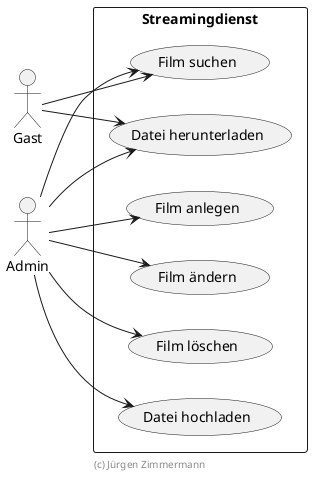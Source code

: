 ' Copyright (C) 2019 - present Juergen Zimmermann, Hochschule Karlsruhe
'
' This program is free software: you can redistribute it and/or modify
' it under the terms of the GNU General Public License as published by
' the Free Software Foundation, either version 3 of the License, or
' (at your option) any later version.
'
' This program is distributed in the hope that it will be useful,
' but WITHOUT ANY WARRANTY; without even the implied warranty of
' MERCHANTABILITY or FITNESS FOR A PARTICULAR PURPOSE.  See the
' GNU General Public License for more details.
'
' You should have received a copy of the GNU General Public License
' along with this program.  If not, see <https://www.gnu.org/licenses/>.
@startuml Use Cases

left to right direction
skinparam packageStyle rect
skinparam componentStyle uml2

actor Gast
actor Admin

'TODO: An Domäne anpassen
rectangle Streamingdienst {
    Gast --> (Film suchen)
    Gast --> (Datei herunterladen)
    Admin --> (Film suchen)
    Admin --> (Film anlegen)
    Admin --> (Film ändern)
    Admin --> (Film löschen)
    Admin --> (Datei hochladen)
    Admin --> (Datei herunterladen)
}

footer (c) Jürgen Zimmermann

@enduml
